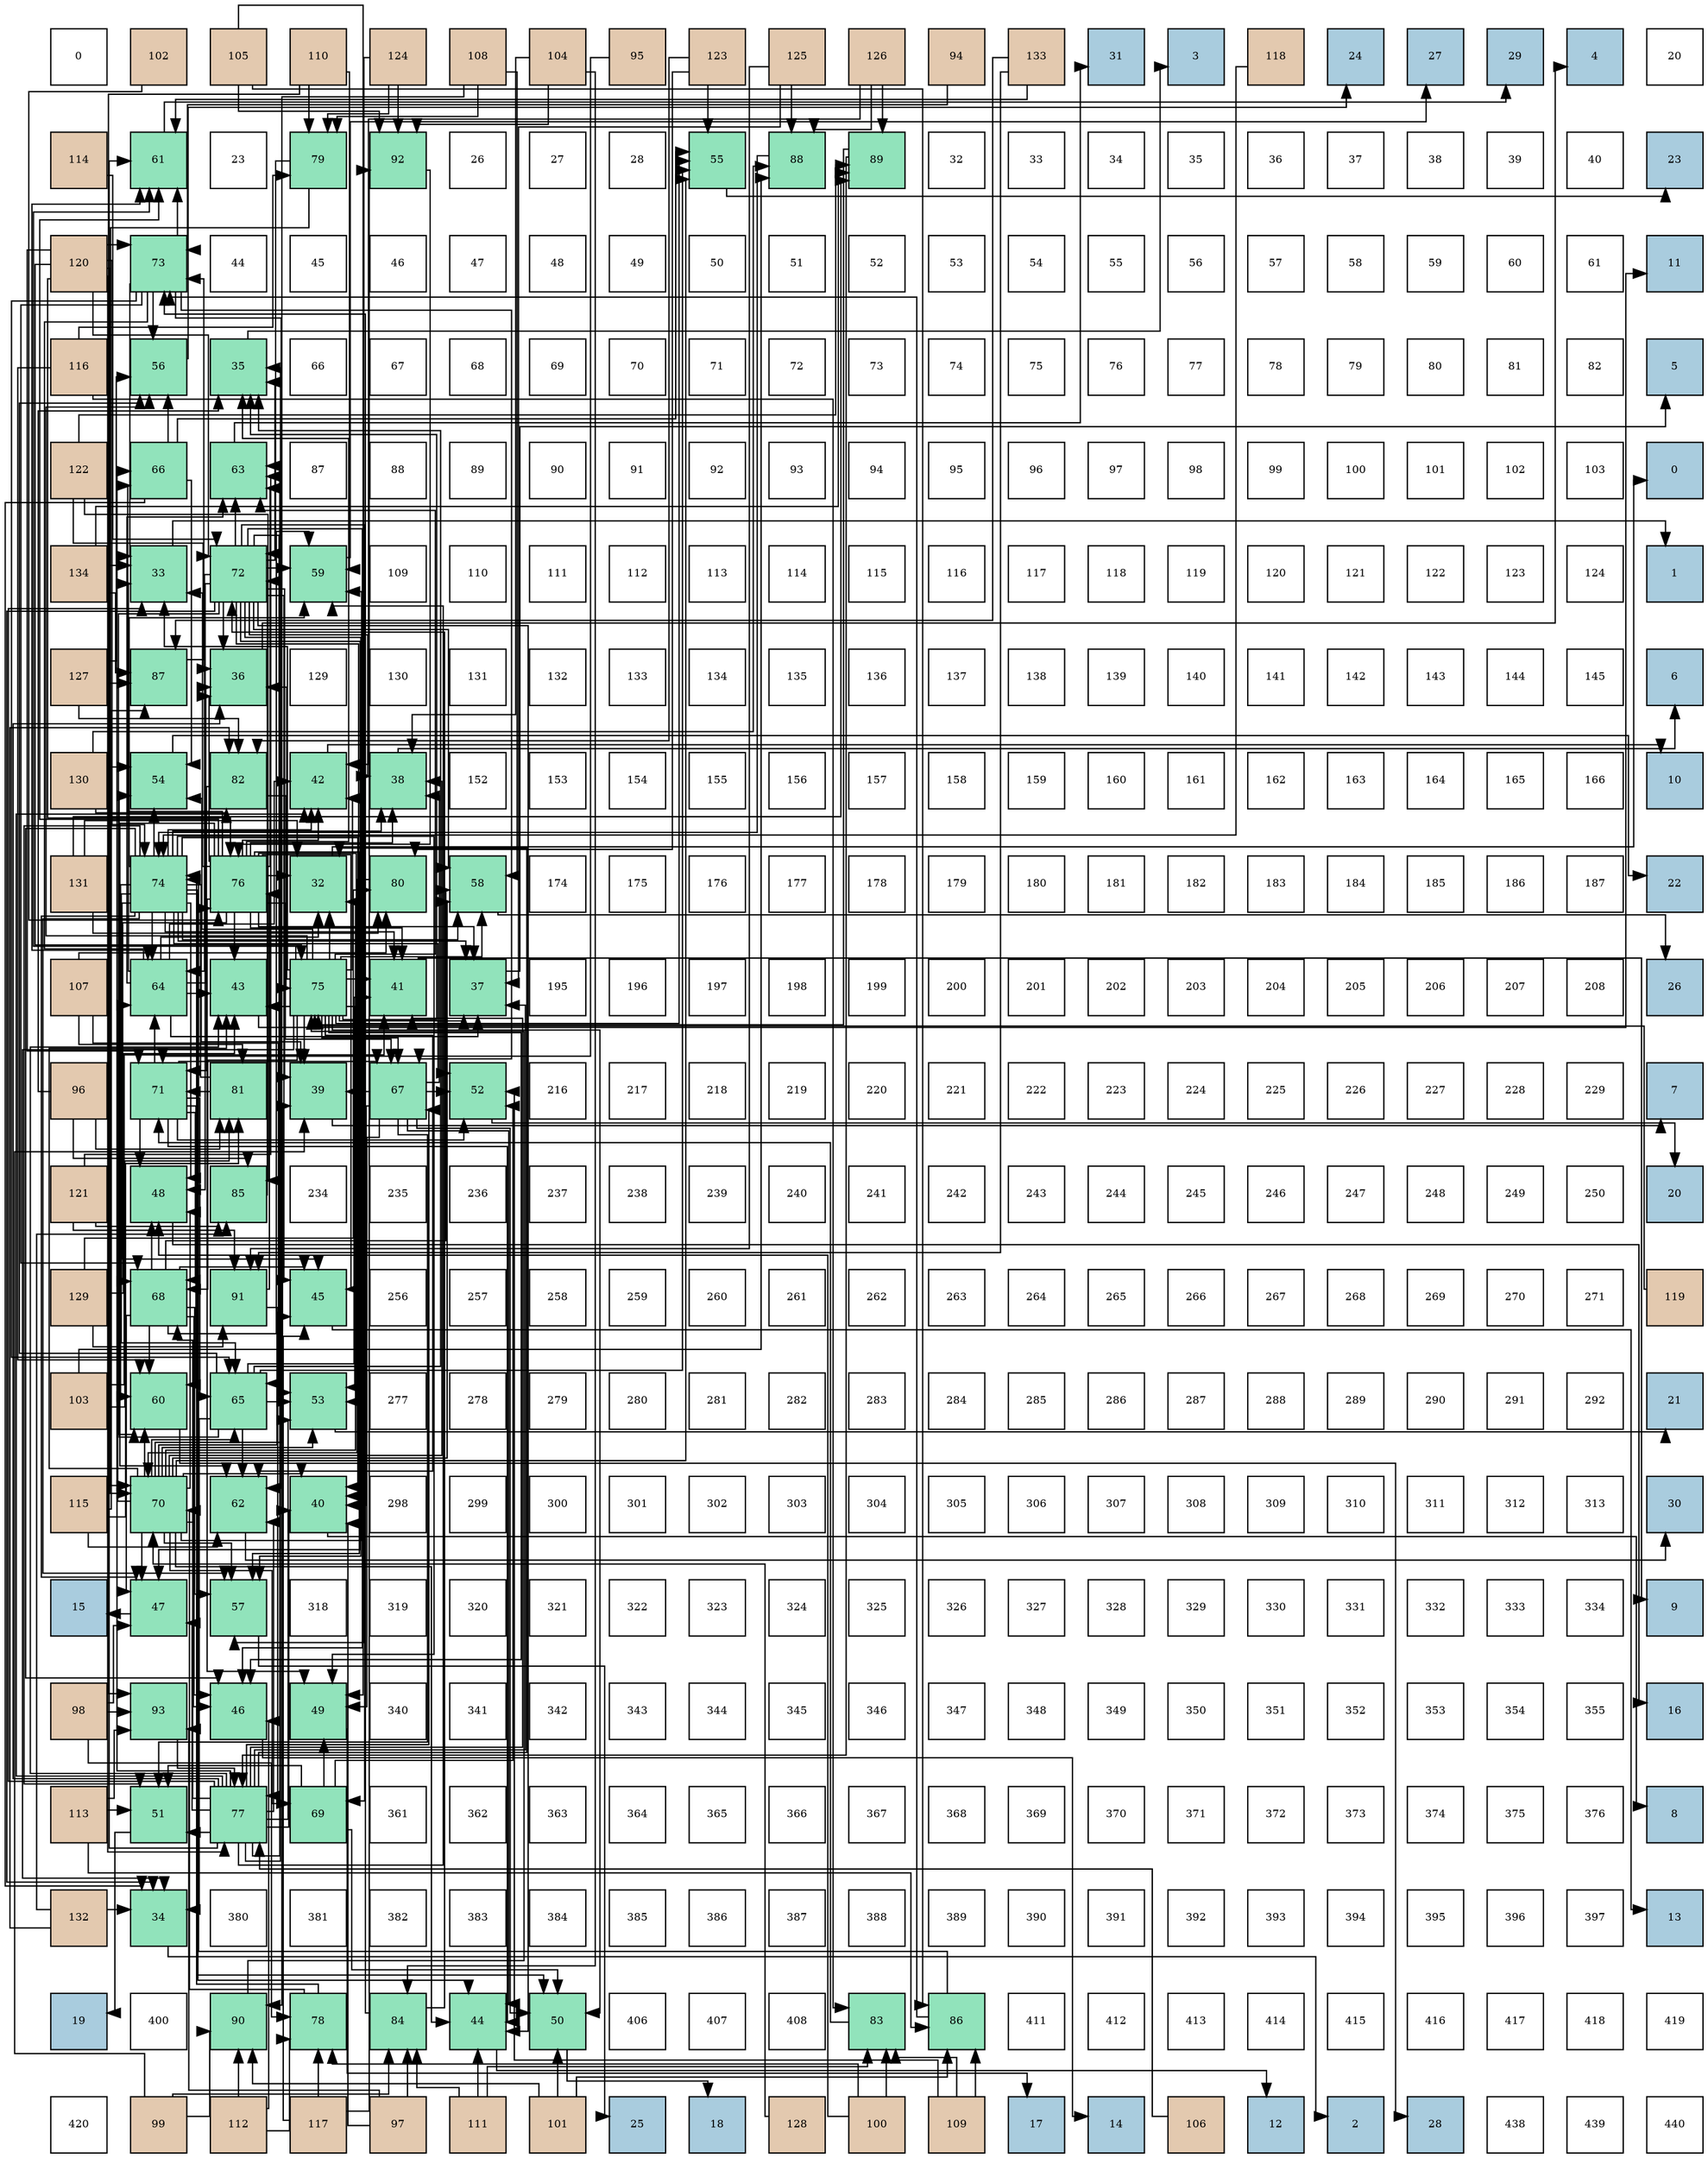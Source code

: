 digraph layout{
 rankdir=TB;
 splines=ortho;
 node [style=filled shape=square fixedsize=true width=0.6];
0[label="0", fontsize=8, fillcolor="#ffffff"];
1[label="102", fontsize=8, fillcolor="#e3c9af"];
2[label="105", fontsize=8, fillcolor="#e3c9af"];
3[label="110", fontsize=8, fillcolor="#e3c9af"];
4[label="124", fontsize=8, fillcolor="#e3c9af"];
5[label="108", fontsize=8, fillcolor="#e3c9af"];
6[label="104", fontsize=8, fillcolor="#e3c9af"];
7[label="95", fontsize=8, fillcolor="#e3c9af"];
8[label="123", fontsize=8, fillcolor="#e3c9af"];
9[label="125", fontsize=8, fillcolor="#e3c9af"];
10[label="126", fontsize=8, fillcolor="#e3c9af"];
11[label="94", fontsize=8, fillcolor="#e3c9af"];
12[label="133", fontsize=8, fillcolor="#e3c9af"];
13[label="31", fontsize=8, fillcolor="#a9ccde"];
14[label="3", fontsize=8, fillcolor="#a9ccde"];
15[label="118", fontsize=8, fillcolor="#e3c9af"];
16[label="24", fontsize=8, fillcolor="#a9ccde"];
17[label="27", fontsize=8, fillcolor="#a9ccde"];
18[label="29", fontsize=8, fillcolor="#a9ccde"];
19[label="4", fontsize=8, fillcolor="#a9ccde"];
20[label="20", fontsize=8, fillcolor="#ffffff"];
21[label="114", fontsize=8, fillcolor="#e3c9af"];
22[label="61", fontsize=8, fillcolor="#91e3bb"];
23[label="23", fontsize=8, fillcolor="#ffffff"];
24[label="79", fontsize=8, fillcolor="#91e3bb"];
25[label="92", fontsize=8, fillcolor="#91e3bb"];
26[label="26", fontsize=8, fillcolor="#ffffff"];
27[label="27", fontsize=8, fillcolor="#ffffff"];
28[label="28", fontsize=8, fillcolor="#ffffff"];
29[label="55", fontsize=8, fillcolor="#91e3bb"];
30[label="88", fontsize=8, fillcolor="#91e3bb"];
31[label="89", fontsize=8, fillcolor="#91e3bb"];
32[label="32", fontsize=8, fillcolor="#ffffff"];
33[label="33", fontsize=8, fillcolor="#ffffff"];
34[label="34", fontsize=8, fillcolor="#ffffff"];
35[label="35", fontsize=8, fillcolor="#ffffff"];
36[label="36", fontsize=8, fillcolor="#ffffff"];
37[label="37", fontsize=8, fillcolor="#ffffff"];
38[label="38", fontsize=8, fillcolor="#ffffff"];
39[label="39", fontsize=8, fillcolor="#ffffff"];
40[label="40", fontsize=8, fillcolor="#ffffff"];
41[label="23", fontsize=8, fillcolor="#a9ccde"];
42[label="120", fontsize=8, fillcolor="#e3c9af"];
43[label="73", fontsize=8, fillcolor="#91e3bb"];
44[label="44", fontsize=8, fillcolor="#ffffff"];
45[label="45", fontsize=8, fillcolor="#ffffff"];
46[label="46", fontsize=8, fillcolor="#ffffff"];
47[label="47", fontsize=8, fillcolor="#ffffff"];
48[label="48", fontsize=8, fillcolor="#ffffff"];
49[label="49", fontsize=8, fillcolor="#ffffff"];
50[label="50", fontsize=8, fillcolor="#ffffff"];
51[label="51", fontsize=8, fillcolor="#ffffff"];
52[label="52", fontsize=8, fillcolor="#ffffff"];
53[label="53", fontsize=8, fillcolor="#ffffff"];
54[label="54", fontsize=8, fillcolor="#ffffff"];
55[label="55", fontsize=8, fillcolor="#ffffff"];
56[label="56", fontsize=8, fillcolor="#ffffff"];
57[label="57", fontsize=8, fillcolor="#ffffff"];
58[label="58", fontsize=8, fillcolor="#ffffff"];
59[label="59", fontsize=8, fillcolor="#ffffff"];
60[label="60", fontsize=8, fillcolor="#ffffff"];
61[label="61", fontsize=8, fillcolor="#ffffff"];
62[label="11", fontsize=8, fillcolor="#a9ccde"];
63[label="116", fontsize=8, fillcolor="#e3c9af"];
64[label="56", fontsize=8, fillcolor="#91e3bb"];
65[label="35", fontsize=8, fillcolor="#91e3bb"];
66[label="66", fontsize=8, fillcolor="#ffffff"];
67[label="67", fontsize=8, fillcolor="#ffffff"];
68[label="68", fontsize=8, fillcolor="#ffffff"];
69[label="69", fontsize=8, fillcolor="#ffffff"];
70[label="70", fontsize=8, fillcolor="#ffffff"];
71[label="71", fontsize=8, fillcolor="#ffffff"];
72[label="72", fontsize=8, fillcolor="#ffffff"];
73[label="73", fontsize=8, fillcolor="#ffffff"];
74[label="74", fontsize=8, fillcolor="#ffffff"];
75[label="75", fontsize=8, fillcolor="#ffffff"];
76[label="76", fontsize=8, fillcolor="#ffffff"];
77[label="77", fontsize=8, fillcolor="#ffffff"];
78[label="78", fontsize=8, fillcolor="#ffffff"];
79[label="79", fontsize=8, fillcolor="#ffffff"];
80[label="80", fontsize=8, fillcolor="#ffffff"];
81[label="81", fontsize=8, fillcolor="#ffffff"];
82[label="82", fontsize=8, fillcolor="#ffffff"];
83[label="5", fontsize=8, fillcolor="#a9ccde"];
84[label="122", fontsize=8, fillcolor="#e3c9af"];
85[label="66", fontsize=8, fillcolor="#91e3bb"];
86[label="63", fontsize=8, fillcolor="#91e3bb"];
87[label="87", fontsize=8, fillcolor="#ffffff"];
88[label="88", fontsize=8, fillcolor="#ffffff"];
89[label="89", fontsize=8, fillcolor="#ffffff"];
90[label="90", fontsize=8, fillcolor="#ffffff"];
91[label="91", fontsize=8, fillcolor="#ffffff"];
92[label="92", fontsize=8, fillcolor="#ffffff"];
93[label="93", fontsize=8, fillcolor="#ffffff"];
94[label="94", fontsize=8, fillcolor="#ffffff"];
95[label="95", fontsize=8, fillcolor="#ffffff"];
96[label="96", fontsize=8, fillcolor="#ffffff"];
97[label="97", fontsize=8, fillcolor="#ffffff"];
98[label="98", fontsize=8, fillcolor="#ffffff"];
99[label="99", fontsize=8, fillcolor="#ffffff"];
100[label="100", fontsize=8, fillcolor="#ffffff"];
101[label="101", fontsize=8, fillcolor="#ffffff"];
102[label="102", fontsize=8, fillcolor="#ffffff"];
103[label="103", fontsize=8, fillcolor="#ffffff"];
104[label="0", fontsize=8, fillcolor="#a9ccde"];
105[label="134", fontsize=8, fillcolor="#e3c9af"];
106[label="33", fontsize=8, fillcolor="#91e3bb"];
107[label="72", fontsize=8, fillcolor="#91e3bb"];
108[label="59", fontsize=8, fillcolor="#91e3bb"];
109[label="109", fontsize=8, fillcolor="#ffffff"];
110[label="110", fontsize=8, fillcolor="#ffffff"];
111[label="111", fontsize=8, fillcolor="#ffffff"];
112[label="112", fontsize=8, fillcolor="#ffffff"];
113[label="113", fontsize=8, fillcolor="#ffffff"];
114[label="114", fontsize=8, fillcolor="#ffffff"];
115[label="115", fontsize=8, fillcolor="#ffffff"];
116[label="116", fontsize=8, fillcolor="#ffffff"];
117[label="117", fontsize=8, fillcolor="#ffffff"];
118[label="118", fontsize=8, fillcolor="#ffffff"];
119[label="119", fontsize=8, fillcolor="#ffffff"];
120[label="120", fontsize=8, fillcolor="#ffffff"];
121[label="121", fontsize=8, fillcolor="#ffffff"];
122[label="122", fontsize=8, fillcolor="#ffffff"];
123[label="123", fontsize=8, fillcolor="#ffffff"];
124[label="124", fontsize=8, fillcolor="#ffffff"];
125[label="1", fontsize=8, fillcolor="#a9ccde"];
126[label="127", fontsize=8, fillcolor="#e3c9af"];
127[label="87", fontsize=8, fillcolor="#91e3bb"];
128[label="36", fontsize=8, fillcolor="#91e3bb"];
129[label="129", fontsize=8, fillcolor="#ffffff"];
130[label="130", fontsize=8, fillcolor="#ffffff"];
131[label="131", fontsize=8, fillcolor="#ffffff"];
132[label="132", fontsize=8, fillcolor="#ffffff"];
133[label="133", fontsize=8, fillcolor="#ffffff"];
134[label="134", fontsize=8, fillcolor="#ffffff"];
135[label="135", fontsize=8, fillcolor="#ffffff"];
136[label="136", fontsize=8, fillcolor="#ffffff"];
137[label="137", fontsize=8, fillcolor="#ffffff"];
138[label="138", fontsize=8, fillcolor="#ffffff"];
139[label="139", fontsize=8, fillcolor="#ffffff"];
140[label="140", fontsize=8, fillcolor="#ffffff"];
141[label="141", fontsize=8, fillcolor="#ffffff"];
142[label="142", fontsize=8, fillcolor="#ffffff"];
143[label="143", fontsize=8, fillcolor="#ffffff"];
144[label="144", fontsize=8, fillcolor="#ffffff"];
145[label="145", fontsize=8, fillcolor="#ffffff"];
146[label="6", fontsize=8, fillcolor="#a9ccde"];
147[label="130", fontsize=8, fillcolor="#e3c9af"];
148[label="54", fontsize=8, fillcolor="#91e3bb"];
149[label="82", fontsize=8, fillcolor="#91e3bb"];
150[label="42", fontsize=8, fillcolor="#91e3bb"];
151[label="38", fontsize=8, fillcolor="#91e3bb"];
152[label="152", fontsize=8, fillcolor="#ffffff"];
153[label="153", fontsize=8, fillcolor="#ffffff"];
154[label="154", fontsize=8, fillcolor="#ffffff"];
155[label="155", fontsize=8, fillcolor="#ffffff"];
156[label="156", fontsize=8, fillcolor="#ffffff"];
157[label="157", fontsize=8, fillcolor="#ffffff"];
158[label="158", fontsize=8, fillcolor="#ffffff"];
159[label="159", fontsize=8, fillcolor="#ffffff"];
160[label="160", fontsize=8, fillcolor="#ffffff"];
161[label="161", fontsize=8, fillcolor="#ffffff"];
162[label="162", fontsize=8, fillcolor="#ffffff"];
163[label="163", fontsize=8, fillcolor="#ffffff"];
164[label="164", fontsize=8, fillcolor="#ffffff"];
165[label="165", fontsize=8, fillcolor="#ffffff"];
166[label="166", fontsize=8, fillcolor="#ffffff"];
167[label="10", fontsize=8, fillcolor="#a9ccde"];
168[label="131", fontsize=8, fillcolor="#e3c9af"];
169[label="74", fontsize=8, fillcolor="#91e3bb"];
170[label="76", fontsize=8, fillcolor="#91e3bb"];
171[label="32", fontsize=8, fillcolor="#91e3bb"];
172[label="80", fontsize=8, fillcolor="#91e3bb"];
173[label="58", fontsize=8, fillcolor="#91e3bb"];
174[label="174", fontsize=8, fillcolor="#ffffff"];
175[label="175", fontsize=8, fillcolor="#ffffff"];
176[label="176", fontsize=8, fillcolor="#ffffff"];
177[label="177", fontsize=8, fillcolor="#ffffff"];
178[label="178", fontsize=8, fillcolor="#ffffff"];
179[label="179", fontsize=8, fillcolor="#ffffff"];
180[label="180", fontsize=8, fillcolor="#ffffff"];
181[label="181", fontsize=8, fillcolor="#ffffff"];
182[label="182", fontsize=8, fillcolor="#ffffff"];
183[label="183", fontsize=8, fillcolor="#ffffff"];
184[label="184", fontsize=8, fillcolor="#ffffff"];
185[label="185", fontsize=8, fillcolor="#ffffff"];
186[label="186", fontsize=8, fillcolor="#ffffff"];
187[label="187", fontsize=8, fillcolor="#ffffff"];
188[label="22", fontsize=8, fillcolor="#a9ccde"];
189[label="107", fontsize=8, fillcolor="#e3c9af"];
190[label="64", fontsize=8, fillcolor="#91e3bb"];
191[label="43", fontsize=8, fillcolor="#91e3bb"];
192[label="75", fontsize=8, fillcolor="#91e3bb"];
193[label="41", fontsize=8, fillcolor="#91e3bb"];
194[label="37", fontsize=8, fillcolor="#91e3bb"];
195[label="195", fontsize=8, fillcolor="#ffffff"];
196[label="196", fontsize=8, fillcolor="#ffffff"];
197[label="197", fontsize=8, fillcolor="#ffffff"];
198[label="198", fontsize=8, fillcolor="#ffffff"];
199[label="199", fontsize=8, fillcolor="#ffffff"];
200[label="200", fontsize=8, fillcolor="#ffffff"];
201[label="201", fontsize=8, fillcolor="#ffffff"];
202[label="202", fontsize=8, fillcolor="#ffffff"];
203[label="203", fontsize=8, fillcolor="#ffffff"];
204[label="204", fontsize=8, fillcolor="#ffffff"];
205[label="205", fontsize=8, fillcolor="#ffffff"];
206[label="206", fontsize=8, fillcolor="#ffffff"];
207[label="207", fontsize=8, fillcolor="#ffffff"];
208[label="208", fontsize=8, fillcolor="#ffffff"];
209[label="26", fontsize=8, fillcolor="#a9ccde"];
210[label="96", fontsize=8, fillcolor="#e3c9af"];
211[label="71", fontsize=8, fillcolor="#91e3bb"];
212[label="81", fontsize=8, fillcolor="#91e3bb"];
213[label="39", fontsize=8, fillcolor="#91e3bb"];
214[label="67", fontsize=8, fillcolor="#91e3bb"];
215[label="52", fontsize=8, fillcolor="#91e3bb"];
216[label="216", fontsize=8, fillcolor="#ffffff"];
217[label="217", fontsize=8, fillcolor="#ffffff"];
218[label="218", fontsize=8, fillcolor="#ffffff"];
219[label="219", fontsize=8, fillcolor="#ffffff"];
220[label="220", fontsize=8, fillcolor="#ffffff"];
221[label="221", fontsize=8, fillcolor="#ffffff"];
222[label="222", fontsize=8, fillcolor="#ffffff"];
223[label="223", fontsize=8, fillcolor="#ffffff"];
224[label="224", fontsize=8, fillcolor="#ffffff"];
225[label="225", fontsize=8, fillcolor="#ffffff"];
226[label="226", fontsize=8, fillcolor="#ffffff"];
227[label="227", fontsize=8, fillcolor="#ffffff"];
228[label="228", fontsize=8, fillcolor="#ffffff"];
229[label="229", fontsize=8, fillcolor="#ffffff"];
230[label="7", fontsize=8, fillcolor="#a9ccde"];
231[label="121", fontsize=8, fillcolor="#e3c9af"];
232[label="48", fontsize=8, fillcolor="#91e3bb"];
233[label="85", fontsize=8, fillcolor="#91e3bb"];
234[label="234", fontsize=8, fillcolor="#ffffff"];
235[label="235", fontsize=8, fillcolor="#ffffff"];
236[label="236", fontsize=8, fillcolor="#ffffff"];
237[label="237", fontsize=8, fillcolor="#ffffff"];
238[label="238", fontsize=8, fillcolor="#ffffff"];
239[label="239", fontsize=8, fillcolor="#ffffff"];
240[label="240", fontsize=8, fillcolor="#ffffff"];
241[label="241", fontsize=8, fillcolor="#ffffff"];
242[label="242", fontsize=8, fillcolor="#ffffff"];
243[label="243", fontsize=8, fillcolor="#ffffff"];
244[label="244", fontsize=8, fillcolor="#ffffff"];
245[label="245", fontsize=8, fillcolor="#ffffff"];
246[label="246", fontsize=8, fillcolor="#ffffff"];
247[label="247", fontsize=8, fillcolor="#ffffff"];
248[label="248", fontsize=8, fillcolor="#ffffff"];
249[label="249", fontsize=8, fillcolor="#ffffff"];
250[label="250", fontsize=8, fillcolor="#ffffff"];
251[label="20", fontsize=8, fillcolor="#a9ccde"];
252[label="129", fontsize=8, fillcolor="#e3c9af"];
253[label="68", fontsize=8, fillcolor="#91e3bb"];
254[label="91", fontsize=8, fillcolor="#91e3bb"];
255[label="45", fontsize=8, fillcolor="#91e3bb"];
256[label="256", fontsize=8, fillcolor="#ffffff"];
257[label="257", fontsize=8, fillcolor="#ffffff"];
258[label="258", fontsize=8, fillcolor="#ffffff"];
259[label="259", fontsize=8, fillcolor="#ffffff"];
260[label="260", fontsize=8, fillcolor="#ffffff"];
261[label="261", fontsize=8, fillcolor="#ffffff"];
262[label="262", fontsize=8, fillcolor="#ffffff"];
263[label="263", fontsize=8, fillcolor="#ffffff"];
264[label="264", fontsize=8, fillcolor="#ffffff"];
265[label="265", fontsize=8, fillcolor="#ffffff"];
266[label="266", fontsize=8, fillcolor="#ffffff"];
267[label="267", fontsize=8, fillcolor="#ffffff"];
268[label="268", fontsize=8, fillcolor="#ffffff"];
269[label="269", fontsize=8, fillcolor="#ffffff"];
270[label="270", fontsize=8, fillcolor="#ffffff"];
271[label="271", fontsize=8, fillcolor="#ffffff"];
272[label="119", fontsize=8, fillcolor="#e3c9af"];
273[label="103", fontsize=8, fillcolor="#e3c9af"];
274[label="60", fontsize=8, fillcolor="#91e3bb"];
275[label="65", fontsize=8, fillcolor="#91e3bb"];
276[label="53", fontsize=8, fillcolor="#91e3bb"];
277[label="277", fontsize=8, fillcolor="#ffffff"];
278[label="278", fontsize=8, fillcolor="#ffffff"];
279[label="279", fontsize=8, fillcolor="#ffffff"];
280[label="280", fontsize=8, fillcolor="#ffffff"];
281[label="281", fontsize=8, fillcolor="#ffffff"];
282[label="282", fontsize=8, fillcolor="#ffffff"];
283[label="283", fontsize=8, fillcolor="#ffffff"];
284[label="284", fontsize=8, fillcolor="#ffffff"];
285[label="285", fontsize=8, fillcolor="#ffffff"];
286[label="286", fontsize=8, fillcolor="#ffffff"];
287[label="287", fontsize=8, fillcolor="#ffffff"];
288[label="288", fontsize=8, fillcolor="#ffffff"];
289[label="289", fontsize=8, fillcolor="#ffffff"];
290[label="290", fontsize=8, fillcolor="#ffffff"];
291[label="291", fontsize=8, fillcolor="#ffffff"];
292[label="292", fontsize=8, fillcolor="#ffffff"];
293[label="21", fontsize=8, fillcolor="#a9ccde"];
294[label="115", fontsize=8, fillcolor="#e3c9af"];
295[label="70", fontsize=8, fillcolor="#91e3bb"];
296[label="62", fontsize=8, fillcolor="#91e3bb"];
297[label="40", fontsize=8, fillcolor="#91e3bb"];
298[label="298", fontsize=8, fillcolor="#ffffff"];
299[label="299", fontsize=8, fillcolor="#ffffff"];
300[label="300", fontsize=8, fillcolor="#ffffff"];
301[label="301", fontsize=8, fillcolor="#ffffff"];
302[label="302", fontsize=8, fillcolor="#ffffff"];
303[label="303", fontsize=8, fillcolor="#ffffff"];
304[label="304", fontsize=8, fillcolor="#ffffff"];
305[label="305", fontsize=8, fillcolor="#ffffff"];
306[label="306", fontsize=8, fillcolor="#ffffff"];
307[label="307", fontsize=8, fillcolor="#ffffff"];
308[label="308", fontsize=8, fillcolor="#ffffff"];
309[label="309", fontsize=8, fillcolor="#ffffff"];
310[label="310", fontsize=8, fillcolor="#ffffff"];
311[label="311", fontsize=8, fillcolor="#ffffff"];
312[label="312", fontsize=8, fillcolor="#ffffff"];
313[label="313", fontsize=8, fillcolor="#ffffff"];
314[label="30", fontsize=8, fillcolor="#a9ccde"];
315[label="15", fontsize=8, fillcolor="#a9ccde"];
316[label="47", fontsize=8, fillcolor="#91e3bb"];
317[label="57", fontsize=8, fillcolor="#91e3bb"];
318[label="318", fontsize=8, fillcolor="#ffffff"];
319[label="319", fontsize=8, fillcolor="#ffffff"];
320[label="320", fontsize=8, fillcolor="#ffffff"];
321[label="321", fontsize=8, fillcolor="#ffffff"];
322[label="322", fontsize=8, fillcolor="#ffffff"];
323[label="323", fontsize=8, fillcolor="#ffffff"];
324[label="324", fontsize=8, fillcolor="#ffffff"];
325[label="325", fontsize=8, fillcolor="#ffffff"];
326[label="326", fontsize=8, fillcolor="#ffffff"];
327[label="327", fontsize=8, fillcolor="#ffffff"];
328[label="328", fontsize=8, fillcolor="#ffffff"];
329[label="329", fontsize=8, fillcolor="#ffffff"];
330[label="330", fontsize=8, fillcolor="#ffffff"];
331[label="331", fontsize=8, fillcolor="#ffffff"];
332[label="332", fontsize=8, fillcolor="#ffffff"];
333[label="333", fontsize=8, fillcolor="#ffffff"];
334[label="334", fontsize=8, fillcolor="#ffffff"];
335[label="9", fontsize=8, fillcolor="#a9ccde"];
336[label="98", fontsize=8, fillcolor="#e3c9af"];
337[label="93", fontsize=8, fillcolor="#91e3bb"];
338[label="46", fontsize=8, fillcolor="#91e3bb"];
339[label="49", fontsize=8, fillcolor="#91e3bb"];
340[label="340", fontsize=8, fillcolor="#ffffff"];
341[label="341", fontsize=8, fillcolor="#ffffff"];
342[label="342", fontsize=8, fillcolor="#ffffff"];
343[label="343", fontsize=8, fillcolor="#ffffff"];
344[label="344", fontsize=8, fillcolor="#ffffff"];
345[label="345", fontsize=8, fillcolor="#ffffff"];
346[label="346", fontsize=8, fillcolor="#ffffff"];
347[label="347", fontsize=8, fillcolor="#ffffff"];
348[label="348", fontsize=8, fillcolor="#ffffff"];
349[label="349", fontsize=8, fillcolor="#ffffff"];
350[label="350", fontsize=8, fillcolor="#ffffff"];
351[label="351", fontsize=8, fillcolor="#ffffff"];
352[label="352", fontsize=8, fillcolor="#ffffff"];
353[label="353", fontsize=8, fillcolor="#ffffff"];
354[label="354", fontsize=8, fillcolor="#ffffff"];
355[label="355", fontsize=8, fillcolor="#ffffff"];
356[label="16", fontsize=8, fillcolor="#a9ccde"];
357[label="113", fontsize=8, fillcolor="#e3c9af"];
358[label="51", fontsize=8, fillcolor="#91e3bb"];
359[label="77", fontsize=8, fillcolor="#91e3bb"];
360[label="69", fontsize=8, fillcolor="#91e3bb"];
361[label="361", fontsize=8, fillcolor="#ffffff"];
362[label="362", fontsize=8, fillcolor="#ffffff"];
363[label="363", fontsize=8, fillcolor="#ffffff"];
364[label="364", fontsize=8, fillcolor="#ffffff"];
365[label="365", fontsize=8, fillcolor="#ffffff"];
366[label="366", fontsize=8, fillcolor="#ffffff"];
367[label="367", fontsize=8, fillcolor="#ffffff"];
368[label="368", fontsize=8, fillcolor="#ffffff"];
369[label="369", fontsize=8, fillcolor="#ffffff"];
370[label="370", fontsize=8, fillcolor="#ffffff"];
371[label="371", fontsize=8, fillcolor="#ffffff"];
372[label="372", fontsize=8, fillcolor="#ffffff"];
373[label="373", fontsize=8, fillcolor="#ffffff"];
374[label="374", fontsize=8, fillcolor="#ffffff"];
375[label="375", fontsize=8, fillcolor="#ffffff"];
376[label="376", fontsize=8, fillcolor="#ffffff"];
377[label="8", fontsize=8, fillcolor="#a9ccde"];
378[label="132", fontsize=8, fillcolor="#e3c9af"];
379[label="34", fontsize=8, fillcolor="#91e3bb"];
380[label="380", fontsize=8, fillcolor="#ffffff"];
381[label="381", fontsize=8, fillcolor="#ffffff"];
382[label="382", fontsize=8, fillcolor="#ffffff"];
383[label="383", fontsize=8, fillcolor="#ffffff"];
384[label="384", fontsize=8, fillcolor="#ffffff"];
385[label="385", fontsize=8, fillcolor="#ffffff"];
386[label="386", fontsize=8, fillcolor="#ffffff"];
387[label="387", fontsize=8, fillcolor="#ffffff"];
388[label="388", fontsize=8, fillcolor="#ffffff"];
389[label="389", fontsize=8, fillcolor="#ffffff"];
390[label="390", fontsize=8, fillcolor="#ffffff"];
391[label="391", fontsize=8, fillcolor="#ffffff"];
392[label="392", fontsize=8, fillcolor="#ffffff"];
393[label="393", fontsize=8, fillcolor="#ffffff"];
394[label="394", fontsize=8, fillcolor="#ffffff"];
395[label="395", fontsize=8, fillcolor="#ffffff"];
396[label="396", fontsize=8, fillcolor="#ffffff"];
397[label="397", fontsize=8, fillcolor="#ffffff"];
398[label="13", fontsize=8, fillcolor="#a9ccde"];
399[label="19", fontsize=8, fillcolor="#a9ccde"];
400[label="400", fontsize=8, fillcolor="#ffffff"];
401[label="90", fontsize=8, fillcolor="#91e3bb"];
402[label="78", fontsize=8, fillcolor="#91e3bb"];
403[label="84", fontsize=8, fillcolor="#91e3bb"];
404[label="44", fontsize=8, fillcolor="#91e3bb"];
405[label="50", fontsize=8, fillcolor="#91e3bb"];
406[label="406", fontsize=8, fillcolor="#ffffff"];
407[label="407", fontsize=8, fillcolor="#ffffff"];
408[label="408", fontsize=8, fillcolor="#ffffff"];
409[label="83", fontsize=8, fillcolor="#91e3bb"];
410[label="86", fontsize=8, fillcolor="#91e3bb"];
411[label="411", fontsize=8, fillcolor="#ffffff"];
412[label="412", fontsize=8, fillcolor="#ffffff"];
413[label="413", fontsize=8, fillcolor="#ffffff"];
414[label="414", fontsize=8, fillcolor="#ffffff"];
415[label="415", fontsize=8, fillcolor="#ffffff"];
416[label="416", fontsize=8, fillcolor="#ffffff"];
417[label="417", fontsize=8, fillcolor="#ffffff"];
418[label="418", fontsize=8, fillcolor="#ffffff"];
419[label="419", fontsize=8, fillcolor="#ffffff"];
420[label="420", fontsize=8, fillcolor="#ffffff"];
421[label="99", fontsize=8, fillcolor="#e3c9af"];
422[label="112", fontsize=8, fillcolor="#e3c9af"];
423[label="117", fontsize=8, fillcolor="#e3c9af"];
424[label="97", fontsize=8, fillcolor="#e3c9af"];
425[label="111", fontsize=8, fillcolor="#e3c9af"];
426[label="101", fontsize=8, fillcolor="#e3c9af"];
427[label="25", fontsize=8, fillcolor="#a9ccde"];
428[label="18", fontsize=8, fillcolor="#a9ccde"];
429[label="128", fontsize=8, fillcolor="#e3c9af"];
430[label="100", fontsize=8, fillcolor="#e3c9af"];
431[label="109", fontsize=8, fillcolor="#e3c9af"];
432[label="17", fontsize=8, fillcolor="#a9ccde"];
433[label="14", fontsize=8, fillcolor="#a9ccde"];
434[label="106", fontsize=8, fillcolor="#e3c9af"];
435[label="12", fontsize=8, fillcolor="#a9ccde"];
436[label="2", fontsize=8, fillcolor="#a9ccde"];
437[label="28", fontsize=8, fillcolor="#a9ccde"];
438[label="438", fontsize=8, fillcolor="#ffffff"];
439[label="439", fontsize=8, fillcolor="#ffffff"];
440[label="440", fontsize=8, fillcolor="#ffffff"];
edge [constraint=false, style=vis];171 -> 104;
106 -> 125;
379 -> 436;
65 -> 14;
128 -> 19;
194 -> 83;
151 -> 146;
213 -> 230;
297 -> 377;
193 -> 335;
150 -> 167;
191 -> 62;
404 -> 435;
255 -> 398;
338 -> 433;
316 -> 315;
232 -> 356;
339 -> 432;
405 -> 428;
358 -> 399;
215 -> 251;
276 -> 293;
148 -> 188;
29 -> 41;
64 -> 16;
317 -> 427;
173 -> 209;
108 -> 17;
274 -> 437;
22 -> 18;
296 -> 314;
86 -> 13;
190 -> 171;
190 -> 106;
190 -> 128;
190 -> 194;
190 -> 150;
190 -> 191;
190 -> 22;
190 -> 86;
275 -> 379;
275 -> 65;
275 -> 193;
275 -> 276;
275 -> 148;
275 -> 29;
275 -> 64;
275 -> 296;
85 -> 379;
85 -> 148;
85 -> 29;
85 -> 64;
214 -> 151;
214 -> 213;
214 -> 297;
214 -> 404;
214 -> 339;
214 -> 405;
214 -> 358;
214 -> 215;
253 -> 255;
253 -> 338;
253 -> 316;
253 -> 232;
253 -> 317;
253 -> 173;
253 -> 108;
253 -> 274;
360 -> 339;
360 -> 405;
360 -> 358;
360 -> 215;
295 -> 171;
295 -> 151;
295 -> 213;
295 -> 297;
295 -> 191;
295 -> 404;
295 -> 255;
295 -> 338;
295 -> 316;
295 -> 232;
295 -> 276;
295 -> 29;
295 -> 317;
295 -> 173;
295 -> 108;
295 -> 274;
295 -> 190;
295 -> 275;
295 -> 360;
211 -> 404;
211 -> 232;
211 -> 215;
211 -> 274;
211 -> 190;
211 -> 275;
211 -> 214;
211 -> 253;
107 -> 379;
107 -> 65;
107 -> 128;
107 -> 151;
107 -> 213;
107 -> 297;
107 -> 404;
107 -> 255;
107 -> 338;
107 -> 316;
107 -> 232;
107 -> 317;
107 -> 173;
107 -> 108;
107 -> 274;
107 -> 86;
107 -> 190;
107 -> 275;
107 -> 360;
43 -> 106;
43 -> 64;
43 -> 22;
43 -> 296;
43 -> 190;
43 -> 275;
43 -> 214;
43 -> 253;
169 -> 194;
169 -> 151;
169 -> 213;
169 -> 297;
169 -> 193;
169 -> 150;
169 -> 404;
169 -> 255;
169 -> 338;
169 -> 316;
169 -> 232;
169 -> 339;
169 -> 405;
169 -> 358;
169 -> 215;
169 -> 148;
169 -> 317;
169 -> 173;
169 -> 108;
169 -> 274;
169 -> 190;
169 -> 275;
192 -> 171;
192 -> 106;
192 -> 379;
192 -> 65;
192 -> 128;
192 -> 194;
192 -> 213;
192 -> 193;
192 -> 150;
192 -> 191;
192 -> 338;
192 -> 405;
192 -> 276;
192 -> 148;
192 -> 29;
192 -> 64;
192 -> 173;
192 -> 22;
192 -> 296;
192 -> 86;
192 -> 214;
192 -> 253;
170 -> 171;
170 -> 106;
170 -> 65;
170 -> 128;
170 -> 194;
170 -> 151;
170 -> 193;
170 -> 150;
170 -> 191;
170 -> 255;
170 -> 339;
170 -> 276;
170 -> 317;
170 -> 22;
170 -> 296;
170 -> 86;
170 -> 85;
170 -> 214;
170 -> 253;
359 -> 171;
359 -> 106;
359 -> 65;
359 -> 128;
359 -> 194;
359 -> 297;
359 -> 193;
359 -> 150;
359 -> 191;
359 -> 316;
359 -> 358;
359 -> 276;
359 -> 108;
359 -> 22;
359 -> 296;
359 -> 86;
359 -> 85;
359 -> 214;
359 -> 253;
402 -> 295;
402 -> 169;
24 -> 295;
24 -> 107;
172 -> 295;
212 -> 211;
212 -> 170;
149 -> 211;
149 -> 192;
409 -> 211;
403 -> 107;
403 -> 43;
233 -> 107;
410 -> 43;
410 -> 169;
127 -> 43;
30 -> 169;
31 -> 192;
31 -> 359;
401 -> 192;
254 -> 170;
254 -> 359;
25 -> 170;
337 -> 359;
11 -> 43;
7 -> 211;
210 -> 65;
210 -> 212;
210 -> 233;
424 -> 297;
424 -> 403;
424 -> 337;
336 -> 316;
336 -> 402;
336 -> 337;
421 -> 213;
421 -> 403;
421 -> 401;
430 -> 232;
430 -> 402;
430 -> 409;
426 -> 405;
426 -> 410;
426 -> 401;
1 -> 170;
273 -> 193;
273 -> 212;
273 -> 30;
6 -> 151;
6 -> 403;
6 -> 25;
2 -> 339;
2 -> 410;
2 -> 25;
434 -> 359;
189 -> 276;
189 -> 172;
189 -> 212;
5 -> 173;
5 -> 24;
5 -> 401;
431 -> 215;
431 -> 409;
431 -> 410;
3 -> 108;
3 -> 24;
3 -> 337;
425 -> 404;
425 -> 409;
425 -> 403;
422 -> 338;
422 -> 402;
422 -> 401;
357 -> 358;
357 -> 410;
357 -> 337;
21 -> 107;
294 -> 296;
294 -> 212;
294 -> 127;
63 -> 274;
63 -> 24;
63 -> 409;
423 -> 255;
423 -> 402;
423 -> 25;
15 -> 169;
272 -> 192;
42 -> 295;
42 -> 211;
42 -> 107;
42 -> 43;
42 -> 169;
42 -> 192;
42 -> 170;
42 -> 359;
231 -> 86;
231 -> 233;
231 -> 254;
84 -> 128;
84 -> 233;
84 -> 31;
8 -> 29;
8 -> 172;
8 -> 149;
4 -> 317;
4 -> 24;
4 -> 25;
9 -> 194;
9 -> 30;
9 -> 254;
10 -> 150;
10 -> 30;
10 -> 31;
126 -> 64;
126 -> 149;
126 -> 127;
429 -> 295;
252 -> 191;
252 -> 172;
252 -> 254;
147 -> 148;
147 -> 149;
147 -> 30;
168 -> 171;
168 -> 172;
168 -> 31;
378 -> 379;
378 -> 149;
378 -> 233;
12 -> 22;
12 -> 127;
12 -> 254;
105 -> 106;
105 -> 127;
105 -> 31;
edge [constraint=true, style=invis];
0 -> 21 -> 42 -> 63 -> 84 -> 105 -> 126 -> 147 -> 168 -> 189 -> 210 -> 231 -> 252 -> 273 -> 294 -> 315 -> 336 -> 357 -> 378 -> 399 -> 420;
1 -> 22 -> 43 -> 64 -> 85 -> 106 -> 127 -> 148 -> 169 -> 190 -> 211 -> 232 -> 253 -> 274 -> 295 -> 316 -> 337 -> 358 -> 379 -> 400 -> 421;
2 -> 23 -> 44 -> 65 -> 86 -> 107 -> 128 -> 149 -> 170 -> 191 -> 212 -> 233 -> 254 -> 275 -> 296 -> 317 -> 338 -> 359 -> 380 -> 401 -> 422;
3 -> 24 -> 45 -> 66 -> 87 -> 108 -> 129 -> 150 -> 171 -> 192 -> 213 -> 234 -> 255 -> 276 -> 297 -> 318 -> 339 -> 360 -> 381 -> 402 -> 423;
4 -> 25 -> 46 -> 67 -> 88 -> 109 -> 130 -> 151 -> 172 -> 193 -> 214 -> 235 -> 256 -> 277 -> 298 -> 319 -> 340 -> 361 -> 382 -> 403 -> 424;
5 -> 26 -> 47 -> 68 -> 89 -> 110 -> 131 -> 152 -> 173 -> 194 -> 215 -> 236 -> 257 -> 278 -> 299 -> 320 -> 341 -> 362 -> 383 -> 404 -> 425;
6 -> 27 -> 48 -> 69 -> 90 -> 111 -> 132 -> 153 -> 174 -> 195 -> 216 -> 237 -> 258 -> 279 -> 300 -> 321 -> 342 -> 363 -> 384 -> 405 -> 426;
7 -> 28 -> 49 -> 70 -> 91 -> 112 -> 133 -> 154 -> 175 -> 196 -> 217 -> 238 -> 259 -> 280 -> 301 -> 322 -> 343 -> 364 -> 385 -> 406 -> 427;
8 -> 29 -> 50 -> 71 -> 92 -> 113 -> 134 -> 155 -> 176 -> 197 -> 218 -> 239 -> 260 -> 281 -> 302 -> 323 -> 344 -> 365 -> 386 -> 407 -> 428;
9 -> 30 -> 51 -> 72 -> 93 -> 114 -> 135 -> 156 -> 177 -> 198 -> 219 -> 240 -> 261 -> 282 -> 303 -> 324 -> 345 -> 366 -> 387 -> 408 -> 429;
10 -> 31 -> 52 -> 73 -> 94 -> 115 -> 136 -> 157 -> 178 -> 199 -> 220 -> 241 -> 262 -> 283 -> 304 -> 325 -> 346 -> 367 -> 388 -> 409 -> 430;
11 -> 32 -> 53 -> 74 -> 95 -> 116 -> 137 -> 158 -> 179 -> 200 -> 221 -> 242 -> 263 -> 284 -> 305 -> 326 -> 347 -> 368 -> 389 -> 410 -> 431;
12 -> 33 -> 54 -> 75 -> 96 -> 117 -> 138 -> 159 -> 180 -> 201 -> 222 -> 243 -> 264 -> 285 -> 306 -> 327 -> 348 -> 369 -> 390 -> 411 -> 432;
13 -> 34 -> 55 -> 76 -> 97 -> 118 -> 139 -> 160 -> 181 -> 202 -> 223 -> 244 -> 265 -> 286 -> 307 -> 328 -> 349 -> 370 -> 391 -> 412 -> 433;
14 -> 35 -> 56 -> 77 -> 98 -> 119 -> 140 -> 161 -> 182 -> 203 -> 224 -> 245 -> 266 -> 287 -> 308 -> 329 -> 350 -> 371 -> 392 -> 413 -> 434;
15 -> 36 -> 57 -> 78 -> 99 -> 120 -> 141 -> 162 -> 183 -> 204 -> 225 -> 246 -> 267 -> 288 -> 309 -> 330 -> 351 -> 372 -> 393 -> 414 -> 435;
16 -> 37 -> 58 -> 79 -> 100 -> 121 -> 142 -> 163 -> 184 -> 205 -> 226 -> 247 -> 268 -> 289 -> 310 -> 331 -> 352 -> 373 -> 394 -> 415 -> 436;
17 -> 38 -> 59 -> 80 -> 101 -> 122 -> 143 -> 164 -> 185 -> 206 -> 227 -> 248 -> 269 -> 290 -> 311 -> 332 -> 353 -> 374 -> 395 -> 416 -> 437;
18 -> 39 -> 60 -> 81 -> 102 -> 123 -> 144 -> 165 -> 186 -> 207 -> 228 -> 249 -> 270 -> 291 -> 312 -> 333 -> 354 -> 375 -> 396 -> 417 -> 438;
19 -> 40 -> 61 -> 82 -> 103 -> 124 -> 145 -> 166 -> 187 -> 208 -> 229 -> 250 -> 271 -> 292 -> 313 -> 334 -> 355 -> 376 -> 397 -> 418 -> 439;
20 -> 41 -> 62 -> 83 -> 104 -> 125 -> 146 -> 167 -> 188 -> 209 -> 230 -> 251 -> 272 -> 293 -> 314 -> 335 -> 356 -> 377 -> 398 -> 419 -> 440;
rank = same {0 -> 1 -> 2 -> 3 -> 4 -> 5 -> 6 -> 7 -> 8 -> 9 -> 10 -> 11 -> 12 -> 13 -> 14 -> 15 -> 16 -> 17 -> 18 -> 19 -> 20};
rank = same {21 -> 22 -> 23 -> 24 -> 25 -> 26 -> 27 -> 28 -> 29 -> 30 -> 31 -> 32 -> 33 -> 34 -> 35 -> 36 -> 37 -> 38 -> 39 -> 40 -> 41};
rank = same {42 -> 43 -> 44 -> 45 -> 46 -> 47 -> 48 -> 49 -> 50 -> 51 -> 52 -> 53 -> 54 -> 55 -> 56 -> 57 -> 58 -> 59 -> 60 -> 61 -> 62};
rank = same {63 -> 64 -> 65 -> 66 -> 67 -> 68 -> 69 -> 70 -> 71 -> 72 -> 73 -> 74 -> 75 -> 76 -> 77 -> 78 -> 79 -> 80 -> 81 -> 82 -> 83};
rank = same {84 -> 85 -> 86 -> 87 -> 88 -> 89 -> 90 -> 91 -> 92 -> 93 -> 94 -> 95 -> 96 -> 97 -> 98 -> 99 -> 100 -> 101 -> 102 -> 103 -> 104};
rank = same {105 -> 106 -> 107 -> 108 -> 109 -> 110 -> 111 -> 112 -> 113 -> 114 -> 115 -> 116 -> 117 -> 118 -> 119 -> 120 -> 121 -> 122 -> 123 -> 124 -> 125};
rank = same {126 -> 127 -> 128 -> 129 -> 130 -> 131 -> 132 -> 133 -> 134 -> 135 -> 136 -> 137 -> 138 -> 139 -> 140 -> 141 -> 142 -> 143 -> 144 -> 145 -> 146};
rank = same {147 -> 148 -> 149 -> 150 -> 151 -> 152 -> 153 -> 154 -> 155 -> 156 -> 157 -> 158 -> 159 -> 160 -> 161 -> 162 -> 163 -> 164 -> 165 -> 166 -> 167};
rank = same {168 -> 169 -> 170 -> 171 -> 172 -> 173 -> 174 -> 175 -> 176 -> 177 -> 178 -> 179 -> 180 -> 181 -> 182 -> 183 -> 184 -> 185 -> 186 -> 187 -> 188};
rank = same {189 -> 190 -> 191 -> 192 -> 193 -> 194 -> 195 -> 196 -> 197 -> 198 -> 199 -> 200 -> 201 -> 202 -> 203 -> 204 -> 205 -> 206 -> 207 -> 208 -> 209};
rank = same {210 -> 211 -> 212 -> 213 -> 214 -> 215 -> 216 -> 217 -> 218 -> 219 -> 220 -> 221 -> 222 -> 223 -> 224 -> 225 -> 226 -> 227 -> 228 -> 229 -> 230};
rank = same {231 -> 232 -> 233 -> 234 -> 235 -> 236 -> 237 -> 238 -> 239 -> 240 -> 241 -> 242 -> 243 -> 244 -> 245 -> 246 -> 247 -> 248 -> 249 -> 250 -> 251};
rank = same {252 -> 253 -> 254 -> 255 -> 256 -> 257 -> 258 -> 259 -> 260 -> 261 -> 262 -> 263 -> 264 -> 265 -> 266 -> 267 -> 268 -> 269 -> 270 -> 271 -> 272};
rank = same {273 -> 274 -> 275 -> 276 -> 277 -> 278 -> 279 -> 280 -> 281 -> 282 -> 283 -> 284 -> 285 -> 286 -> 287 -> 288 -> 289 -> 290 -> 291 -> 292 -> 293};
rank = same {294 -> 295 -> 296 -> 297 -> 298 -> 299 -> 300 -> 301 -> 302 -> 303 -> 304 -> 305 -> 306 -> 307 -> 308 -> 309 -> 310 -> 311 -> 312 -> 313 -> 314};
rank = same {315 -> 316 -> 317 -> 318 -> 319 -> 320 -> 321 -> 322 -> 323 -> 324 -> 325 -> 326 -> 327 -> 328 -> 329 -> 330 -> 331 -> 332 -> 333 -> 334 -> 335};
rank = same {336 -> 337 -> 338 -> 339 -> 340 -> 341 -> 342 -> 343 -> 344 -> 345 -> 346 -> 347 -> 348 -> 349 -> 350 -> 351 -> 352 -> 353 -> 354 -> 355 -> 356};
rank = same {357 -> 358 -> 359 -> 360 -> 361 -> 362 -> 363 -> 364 -> 365 -> 366 -> 367 -> 368 -> 369 -> 370 -> 371 -> 372 -> 373 -> 374 -> 375 -> 376 -> 377};
rank = same {378 -> 379 -> 380 -> 381 -> 382 -> 383 -> 384 -> 385 -> 386 -> 387 -> 388 -> 389 -> 390 -> 391 -> 392 -> 393 -> 394 -> 395 -> 396 -> 397 -> 398};
rank = same {399 -> 400 -> 401 -> 402 -> 403 -> 404 -> 405 -> 406 -> 407 -> 408 -> 409 -> 410 -> 411 -> 412 -> 413 -> 414 -> 415 -> 416 -> 417 -> 418 -> 419};
rank = same {420 -> 421 -> 422 -> 423 -> 424 -> 425 -> 426 -> 427 -> 428 -> 429 -> 430 -> 431 -> 432 -> 433 -> 434 -> 435 -> 436 -> 437 -> 438 -> 439 -> 440};
}